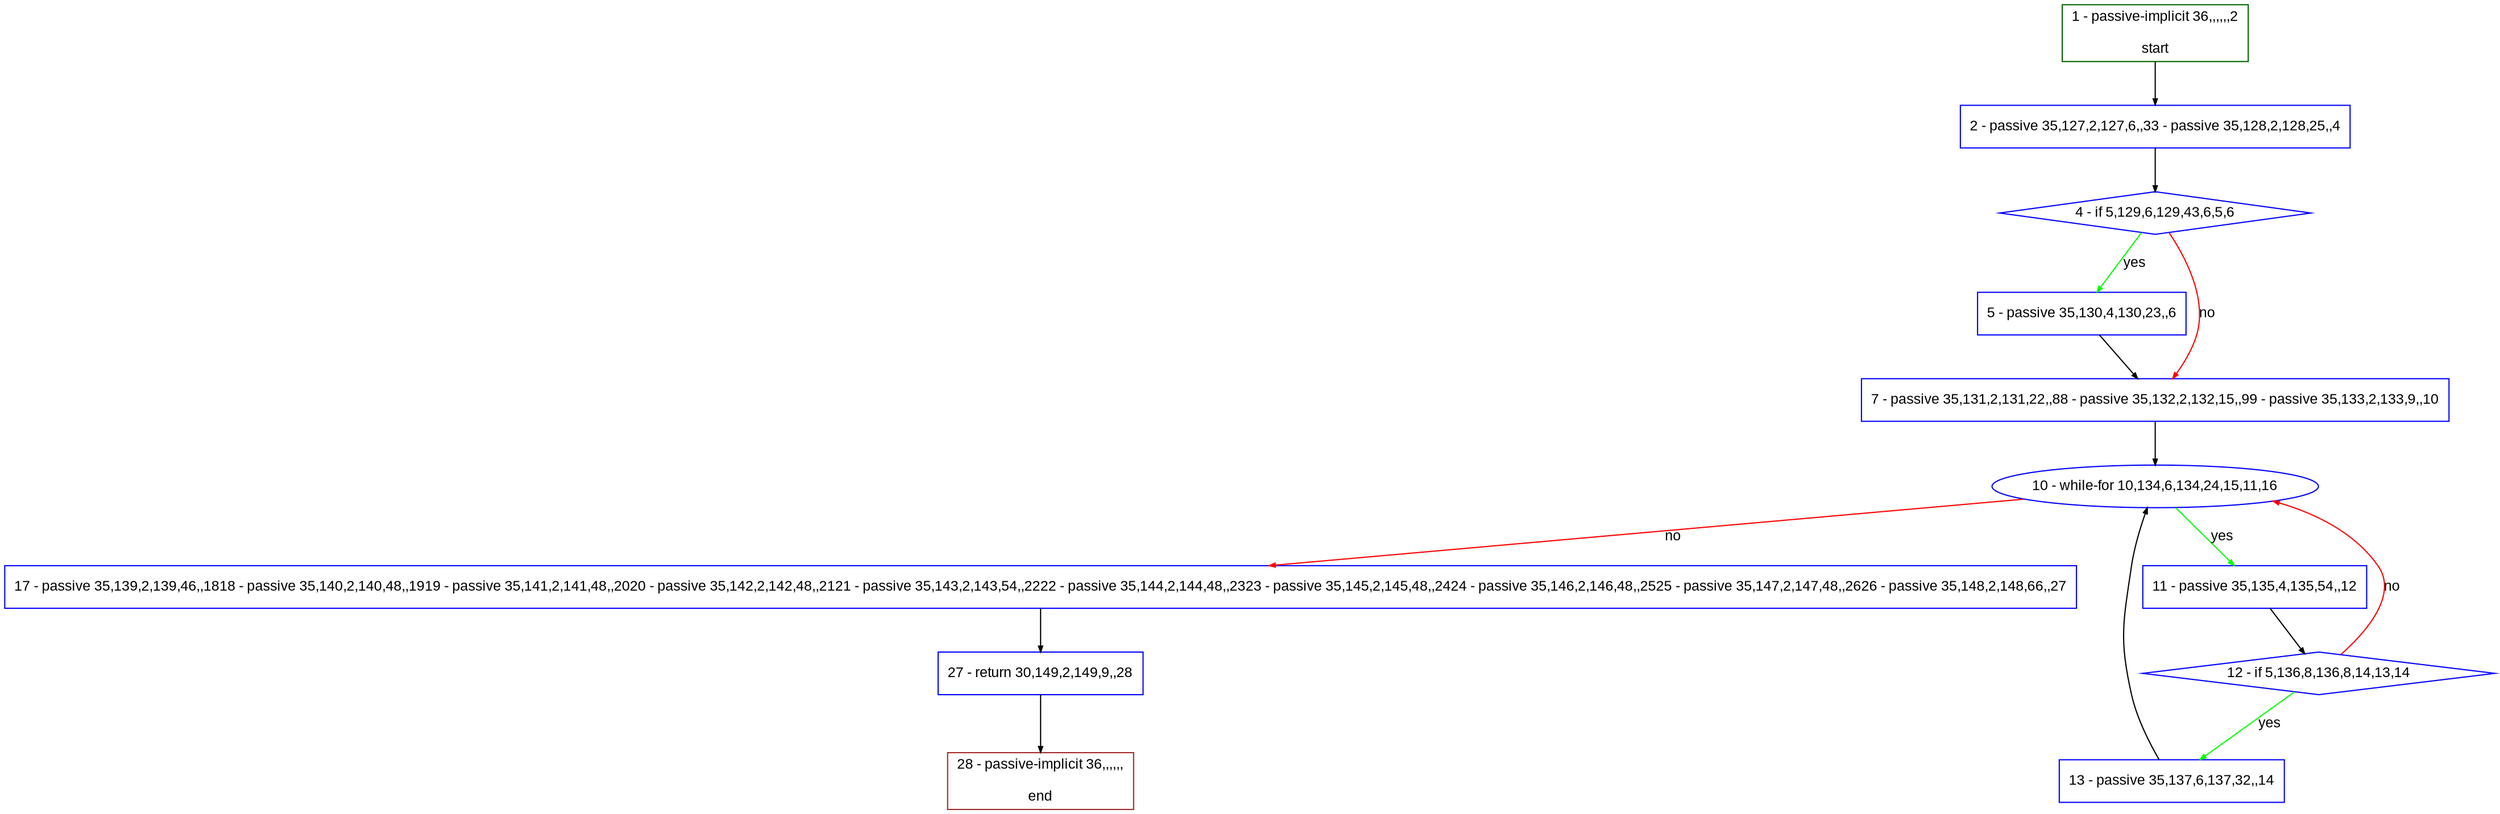 digraph "" {
  graph [pack="true", label="", fontsize="12", packmode="clust", fontname="Arial", fillcolor="#FFFFCC", bgcolor="white", style="rounded,filled", compound="true"];
  node [node_initialized="no", label="", color="grey", fontsize="12", fillcolor="white", fontname="Arial", style="filled", shape="rectangle", compound="true", fixedsize="false"];
  edge [fontcolor="black", arrowhead="normal", arrowtail="none", arrowsize="0.5", ltail="", label="", color="black", fontsize="12", lhead="", fontname="Arial", dir="forward", compound="true"];
  __N1 [label="2 - passive 35,127,2,127,6,,33 - passive 35,128,2,128,25,,4", color="#0000ff", fillcolor="#ffffff", style="filled", shape="box"];
  __N2 [label="1 - passive-implicit 36,,,,,,2\n\nstart", color="#006400", fillcolor="#ffffff", style="filled", shape="box"];
  __N3 [label="4 - if 5,129,6,129,43,6,5,6", color="#0000ff", fillcolor="#ffffff", style="filled", shape="diamond"];
  __N4 [label="5 - passive 35,130,4,130,23,,6", color="#0000ff", fillcolor="#ffffff", style="filled", shape="box"];
  __N5 [label="7 - passive 35,131,2,131,22,,88 - passive 35,132,2,132,15,,99 - passive 35,133,2,133,9,,10", color="#0000ff", fillcolor="#ffffff", style="filled", shape="box"];
  __N6 [label="10 - while-for 10,134,6,134,24,15,11,16", color="#0000ff", fillcolor="#ffffff", style="filled", shape="oval"];
  __N7 [label="11 - passive 35,135,4,135,54,,12", color="#0000ff", fillcolor="#ffffff", style="filled", shape="box"];
  __N8 [label="17 - passive 35,139,2,139,46,,1818 - passive 35,140,2,140,48,,1919 - passive 35,141,2,141,48,,2020 - passive 35,142,2,142,48,,2121 - passive 35,143,2,143,54,,2222 - passive 35,144,2,144,48,,2323 - passive 35,145,2,145,48,,2424 - passive 35,146,2,146,48,,2525 - passive 35,147,2,147,48,,2626 - passive 35,148,2,148,66,,27", color="#0000ff", fillcolor="#ffffff", style="filled", shape="box"];
  __N9 [label="12 - if 5,136,8,136,8,14,13,14", color="#0000ff", fillcolor="#ffffff", style="filled", shape="diamond"];
  __N10 [label="13 - passive 35,137,6,137,32,,14", color="#0000ff", fillcolor="#ffffff", style="filled", shape="box"];
  __N11 [label="27 - return 30,149,2,149,9,,28", color="#0000ff", fillcolor="#ffffff", style="filled", shape="box"];
  __N12 [label="28 - passive-implicit 36,,,,,,\n\nend", color="#a52a2a", fillcolor="#ffffff", style="filled", shape="box"];
  __N2 -> __N1 [arrowhead="normal", arrowtail="none", color="#000000", label="", dir="forward"];
  __N1 -> __N3 [arrowhead="normal", arrowtail="none", color="#000000", label="", dir="forward"];
  __N3 -> __N4 [arrowhead="normal", arrowtail="none", color="#00ff00", label="yes", dir="forward"];
  __N3 -> __N5 [arrowhead="normal", arrowtail="none", color="#ff0000", label="no", dir="forward"];
  __N4 -> __N5 [arrowhead="normal", arrowtail="none", color="#000000", label="", dir="forward"];
  __N5 -> __N6 [arrowhead="normal", arrowtail="none", color="#000000", label="", dir="forward"];
  __N6 -> __N7 [arrowhead="normal", arrowtail="none", color="#00ff00", label="yes", dir="forward"];
  __N6 -> __N8 [arrowhead="normal", arrowtail="none", color="#ff0000", label="no", dir="forward"];
  __N7 -> __N9 [arrowhead="normal", arrowtail="none", color="#000000", label="", dir="forward"];
  __N9 -> __N6 [arrowhead="normal", arrowtail="none", color="#ff0000", label="no", dir="forward"];
  __N9 -> __N10 [arrowhead="normal", arrowtail="none", color="#00ff00", label="yes", dir="forward"];
  __N10 -> __N6 [arrowhead="normal", arrowtail="none", color="#000000", label="", dir="forward"];
  __N8 -> __N11 [arrowhead="normal", arrowtail="none", color="#000000", label="", dir="forward"];
  __N11 -> __N12 [arrowhead="normal", arrowtail="none", color="#000000", label="", dir="forward"];
}
